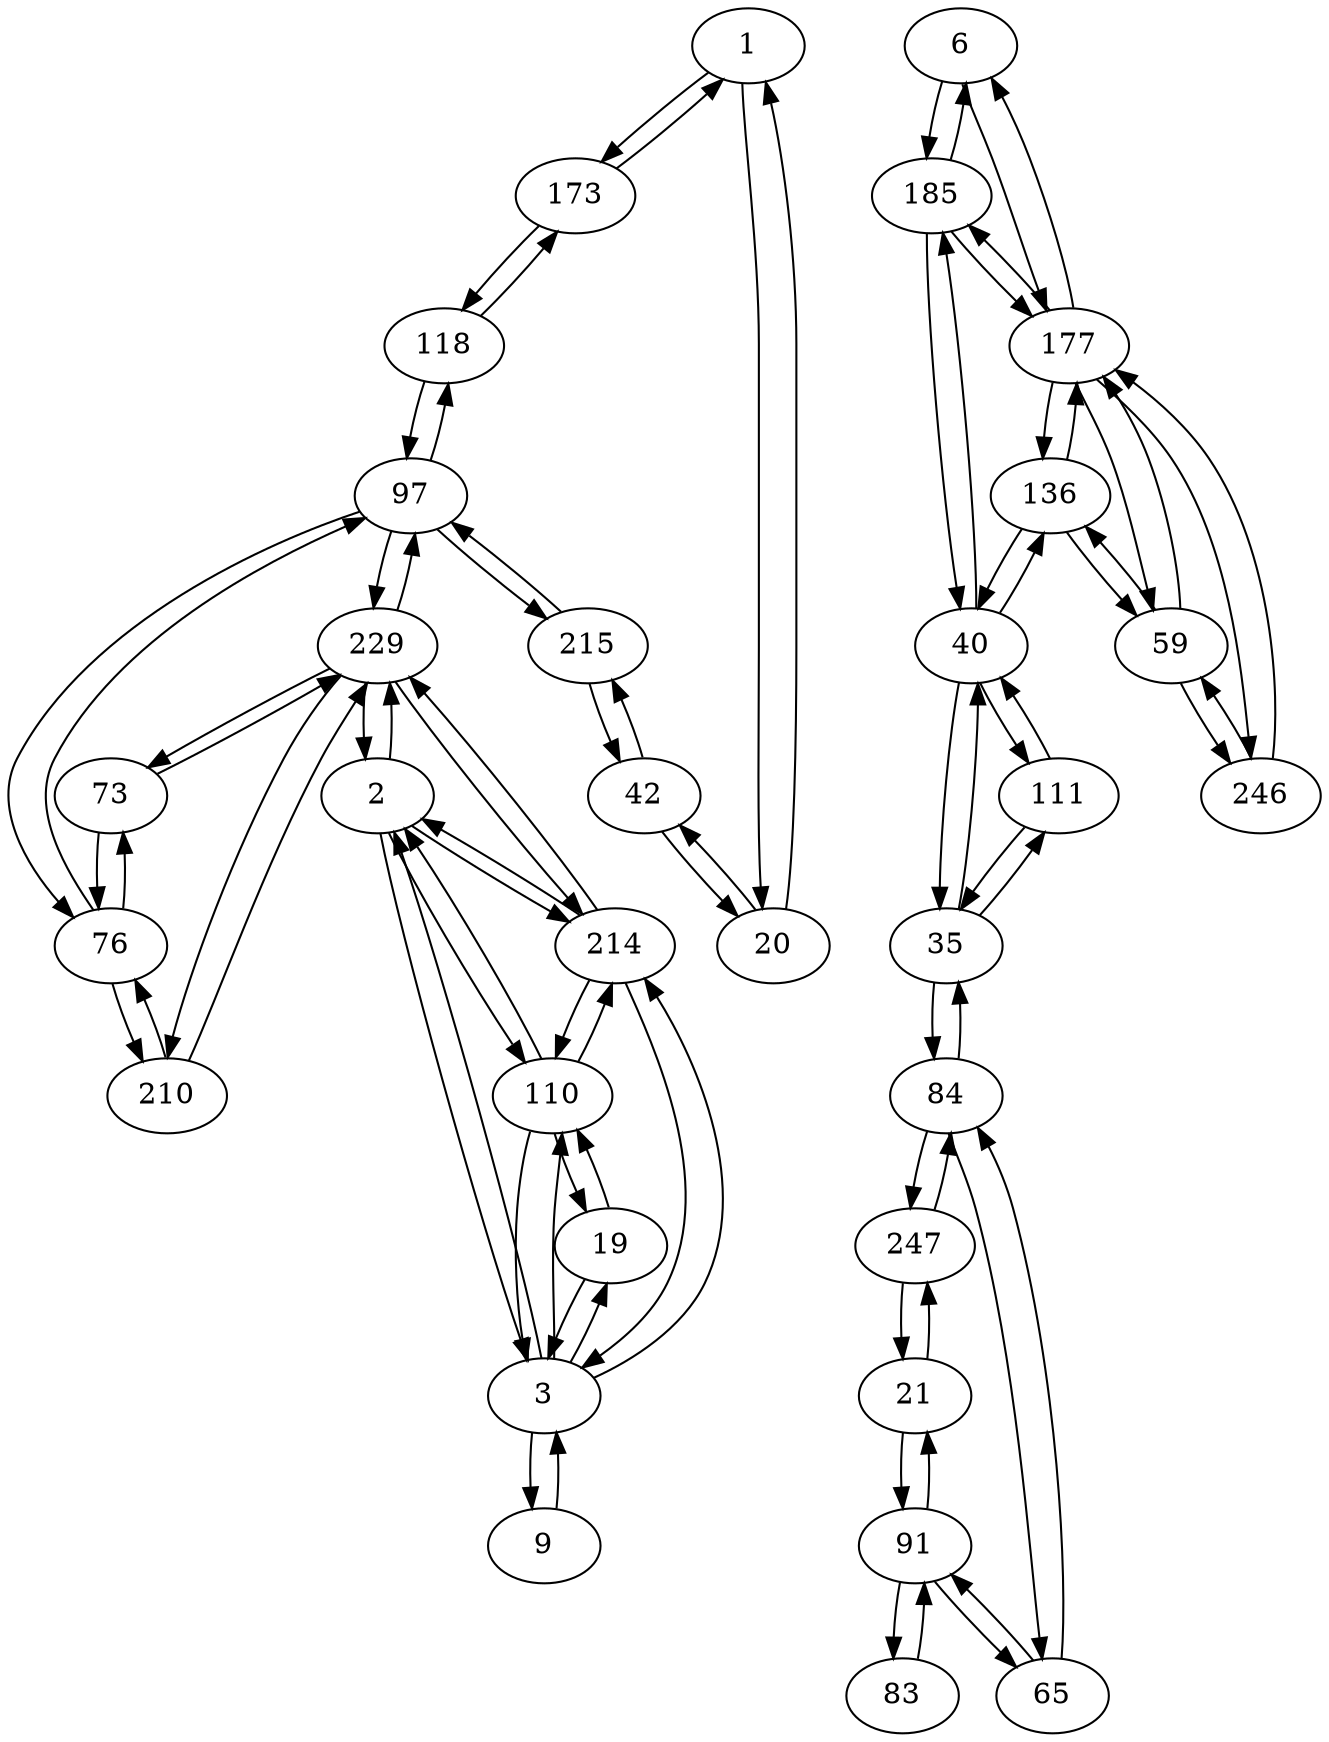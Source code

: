 digraph G {
1 -> 173;
2 -> 229;
3 -> 9;
3 -> 110;
6 -> 185;
20 -> 42;
20 -> 1;
21 -> 247;
35 -> 111;
35 -> 40;
40 -> 35;
40 -> 111;
42 -> 20;
59 -> 246;
65 -> 91;
73 -> 76;
73 -> 229;
83 -> 91;
84 -> 65;
84 -> 247;
91 -> 65;
91 -> 21;
97 -> 76;
97 -> 229;
111 -> 35;
118 -> 97;
136 -> 59;
136 -> 177;
173 -> 1;
177 -> 246;
177 -> 59;
185 -> 6;
185 -> 177;
214 -> 3;
214 -> 110;
215 -> 42;
229 -> 2;
229 -> 214;
246 -> 177;
246 -> 59;
247 -> 21;
1 -> 20;
2 -> 214;
2 -> 110;
2 -> 3;
3 -> 19;
3 -> 2;
3 -> 214;
6 -> 177;
9 -> 3;
19 -> 110;
19 -> 3;
21 -> 91;
35 -> 84;
40 -> 185;
40 -> 136;
42 -> 215;
59 -> 136;
59 -> 177;
65 -> 84;
76 -> 210;
76 -> 73;
76 -> 97;
84 -> 35;
91 -> 83;
97 -> 215;
97 -> 118;
110 -> 19;
110 -> 2;
110 -> 3;
110 -> 214;
111 -> 40;
118 -> 173;
136 -> 40;
173 -> 118;
177 -> 6;
177 -> 136;
177 -> 185;
185 -> 40;
210 -> 229;
210 -> 76;
214 -> 2;
214 -> 229;
215 -> 97;
229 -> 210;
229 -> 73;
229 -> 97;
247 -> 84;
}
